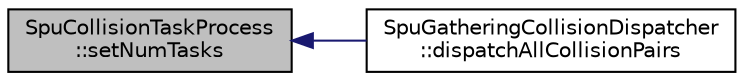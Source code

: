 digraph "SpuCollisionTaskProcess::setNumTasks"
{
  edge [fontname="Helvetica",fontsize="10",labelfontname="Helvetica",labelfontsize="10"];
  node [fontname="Helvetica",fontsize="10",shape=record];
  rankdir="LR";
  Node1 [label="SpuCollisionTaskProcess\l::setNumTasks",height=0.2,width=0.4,color="black", fillcolor="grey75", style="filled", fontcolor="black"];
  Node1 -> Node2 [dir="back",color="midnightblue",fontsize="10",style="solid",fontname="Helvetica"];
  Node2 [label="SpuGatheringCollisionDispatcher\l::dispatchAllCollisionPairs",height=0.2,width=0.4,color="black", fillcolor="white", style="filled",URL="$class_spu_gathering_collision_dispatcher.html#a320d5506ca57092359f6508f12196ddb"];
}
